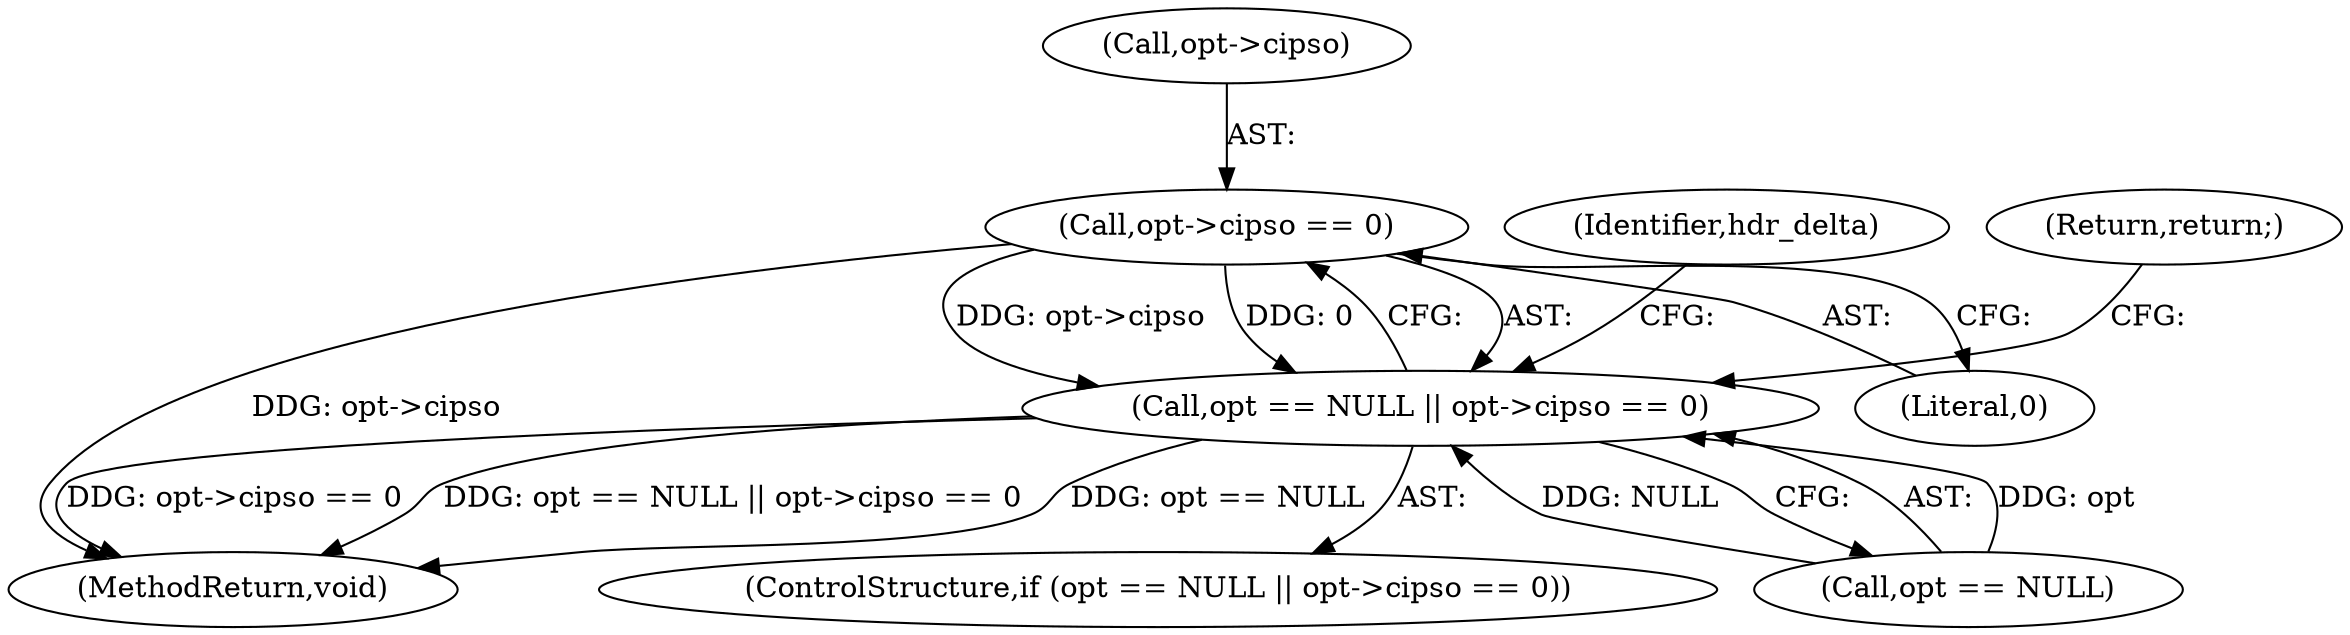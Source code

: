 digraph "0_linux_f6d8bd051c391c1c0458a30b2a7abcd939329259_8@pointer" {
"1000120" [label="(Call,opt->cipso == 0)"];
"1000116" [label="(Call,opt == NULL || opt->cipso == 0)"];
"1000116" [label="(Call,opt == NULL || opt->cipso == 0)"];
"1000115" [label="(ControlStructure,if (opt == NULL || opt->cipso == 0))"];
"1000157" [label="(MethodReturn,void)"];
"1000117" [label="(Call,opt == NULL)"];
"1000124" [label="(Literal,0)"];
"1000121" [label="(Call,opt->cipso)"];
"1000127" [label="(Identifier,hdr_delta)"];
"1000125" [label="(Return,return;)"];
"1000120" [label="(Call,opt->cipso == 0)"];
"1000120" -> "1000116"  [label="AST: "];
"1000120" -> "1000124"  [label="CFG: "];
"1000121" -> "1000120"  [label="AST: "];
"1000124" -> "1000120"  [label="AST: "];
"1000116" -> "1000120"  [label="CFG: "];
"1000120" -> "1000157"  [label="DDG: opt->cipso"];
"1000120" -> "1000116"  [label="DDG: opt->cipso"];
"1000120" -> "1000116"  [label="DDG: 0"];
"1000116" -> "1000115"  [label="AST: "];
"1000116" -> "1000117"  [label="CFG: "];
"1000117" -> "1000116"  [label="AST: "];
"1000125" -> "1000116"  [label="CFG: "];
"1000127" -> "1000116"  [label="CFG: "];
"1000116" -> "1000157"  [label="DDG: opt == NULL"];
"1000116" -> "1000157"  [label="DDG: opt->cipso == 0"];
"1000116" -> "1000157"  [label="DDG: opt == NULL || opt->cipso == 0"];
"1000117" -> "1000116"  [label="DDG: opt"];
"1000117" -> "1000116"  [label="DDG: NULL"];
}
